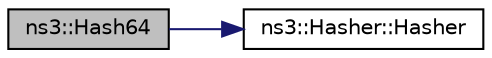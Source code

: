digraph "ns3::Hash64"
{
  edge [fontname="Helvetica",fontsize="10",labelfontname="Helvetica",labelfontsize="10"];
  node [fontname="Helvetica",fontsize="10",shape=record];
  rankdir="LR";
  Node1 [label="ns3::Hash64",height=0.2,width=0.4,color="black", fillcolor="grey75", style="filled", fontcolor="black"];
  Node1 -> Node2 [color="midnightblue",fontsize="10",style="solid"];
  Node2 [label="ns3::Hasher::Hasher",height=0.2,width=0.4,color="black", fillcolor="white", style="filled",URL="$d3/dea/classns3_1_1Hasher.html#a137fd6ecd2281f201369ea8880934e71"];
}
